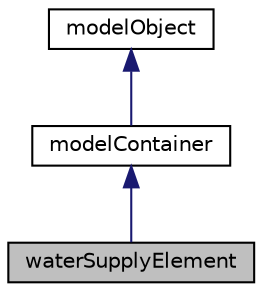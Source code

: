 digraph "waterSupplyElement"
{
 // LATEX_PDF_SIZE
  edge [fontname="Helvetica",fontsize="10",labelfontname="Helvetica",labelfontsize="10"];
  node [fontname="Helvetica",fontsize="10",shape=record];
  Node1 [label="waterSupplyElement",height=0.2,width=0.4,color="black", fillcolor="grey75", style="filled", fontcolor="black",tooltip=" "];
  Node2 -> Node1 [dir="back",color="midnightblue",fontsize="10",style="solid"];
  Node2 [label="modelContainer",height=0.2,width=0.4,color="black", fillcolor="white", style="filled",URL="$classmodelContainer.html",tooltip=" "];
  Node3 -> Node2 [dir="back",color="midnightblue",fontsize="10",style="solid"];
  Node3 [label="modelObject",height=0.2,width=0.4,color="black", fillcolor="white", style="filled",URL="$classmodelObject.html",tooltip=" "];
}
